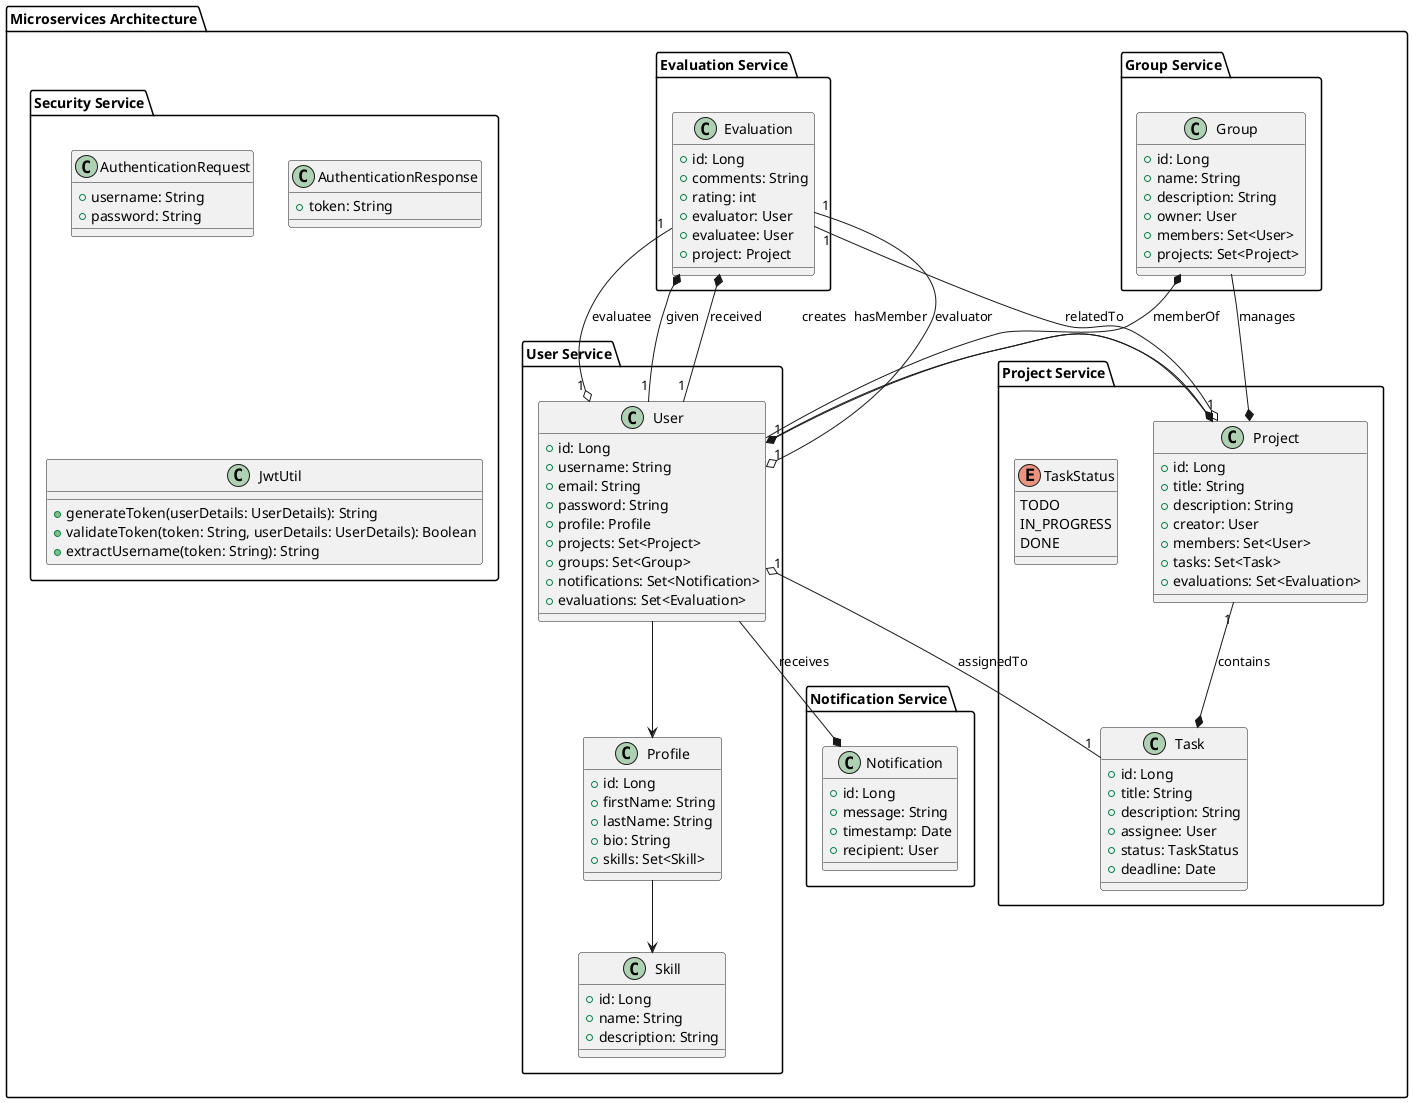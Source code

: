 @startuml

package "Microservices Architecture" {

    package "User Service" {
        class User {
            + id: Long
            + username: String
            + email: String
            + password: String
            + profile: Profile
            + projects: Set<Project>
            + groups: Set<Group>
            + notifications: Set<Notification>
            + evaluations: Set<Evaluation>
        }

        class Profile {
            + id: Long
            + firstName: String
            + lastName: String
            + bio: String
            + skills: Set<Skill>
        }

        class Skill {
            + id: Long
            + name: String
            + description: String
        }
    }

    package "Project Service" {
        class Project {
            + id: Long
            + title: String
            + description: String
            + creator: User
            + members: Set<User>
            + tasks: Set<Task>
            + evaluations: Set<Evaluation>
        }

        class Task {
            + id: Long
            + title: String
            + description: String
            + assignee: User
            + status: TaskStatus
            + deadline: Date
        }

        enum TaskStatus {
            TODO
            IN_PROGRESS
            DONE
        }
    }

    package "Group Service" {
        class Group {
            + id: Long
            + name: String
            + description: String
            + owner: User
            + members: Set<User>
            + projects: Set<Project>
        }
    }

    package "Notification Service" {
        class Notification {
            + id: Long
            + message: String
            + timestamp: Date
            + recipient: User
        }
    }

    package "Evaluation Service" {
        class Evaluation {
            + id: Long
            + comments: String
            + rating: int
            + evaluator: User
            + evaluatee: User
            + project: Project
        }
    }

    package "Security Service" {
        class AuthenticationRequest {
            + username: String
            + password: String
        }

        class AuthenticationResponse {
            + token: String
        }

        class JwtUtil {
            + generateToken(userDetails: UserDetails): String
            + validateToken(token: String, userDetails: UserDetails): Boolean
            + extractUsername(token: String): String
        }
    }
}

User --> Profile
Profile --> Skill
User "1" --* Project : creates
User --* Group : memberOf
User --* Notification : receives
User "1" --* Evaluation : given
User "1" --* Evaluation : received
Project --* User : hasMember
Project "1" --* Task : contains
Task "1" --o "1" User : assignedTo
Group --* Project : manages
Evaluation "1" --o "1" User : evaluator
Evaluation "1" --o "1" User : evaluatee
Evaluation "1" --o "1" Project : relatedTo

@enduml